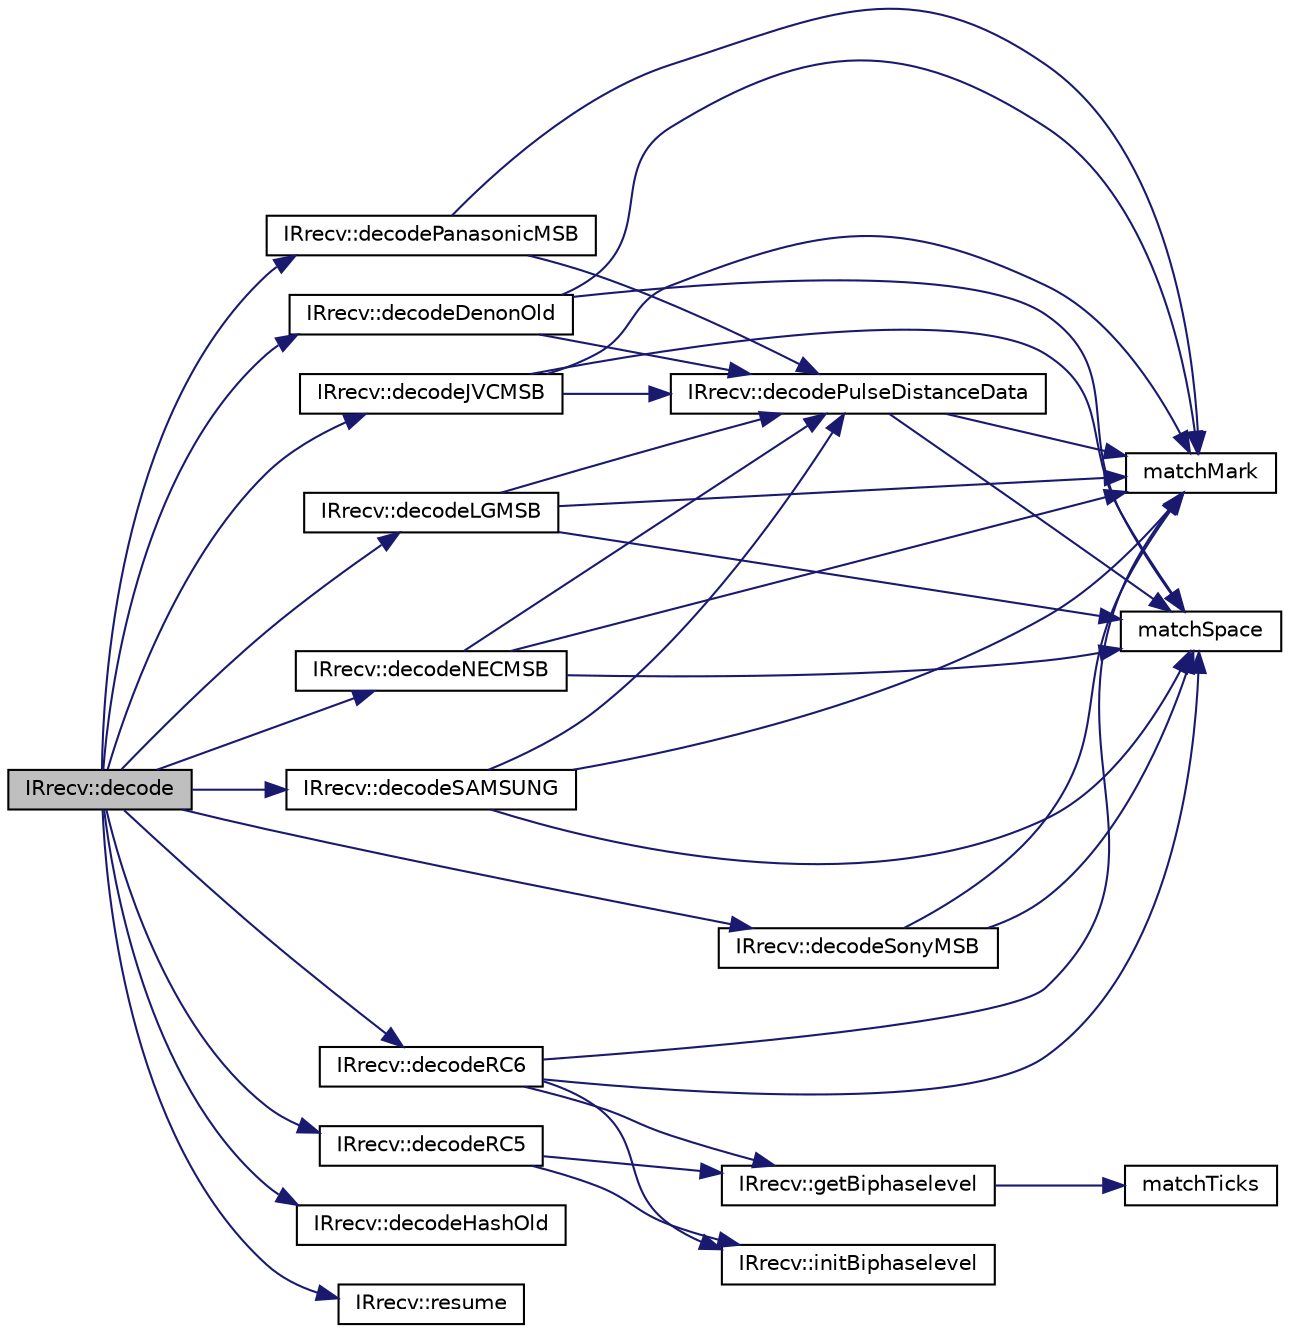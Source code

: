 digraph "IRrecv::decode"
{
 // LATEX_PDF_SIZE
  edge [fontname="Helvetica",fontsize="10",labelfontname="Helvetica",labelfontsize="10"];
  node [fontname="Helvetica",fontsize="10",shape=record];
  rankdir="LR";
  Node1 [label="IRrecv::decode",height=0.2,width=0.4,color="black", fillcolor="grey75", style="filled", fontcolor="black",tooltip=" "];
  Node1 -> Node2 [color="midnightblue",fontsize="10",style="solid",fontname="Helvetica"];
  Node2 [label="IRrecv::decodeDenonOld",height=0.2,width=0.4,color="black", fillcolor="white", style="filled",URL="$group___decoder.html#ga5d11ba281c103fe66e0912c46276c26e",tooltip=" "];
  Node2 -> Node3 [color="midnightblue",fontsize="10",style="solid",fontname="Helvetica"];
  Node3 [label="IRrecv::decodePulseDistanceData",height=0.2,width=0.4,color="black", fillcolor="white", style="filled",URL="$group___receiving.html#gaf8c9cdb5f7280043a552f22265bdb2d5",tooltip=" "];
  Node3 -> Node4 [color="midnightblue",fontsize="10",style="solid",fontname="Helvetica"];
  Node4 [label="matchMark",height=0.2,width=0.4,color="black", fillcolor="white", style="filled",URL="$group___receiving.html#ga4472564ea96b1ee10b51f594f60d7aeb",tooltip=" "];
  Node3 -> Node5 [color="midnightblue",fontsize="10",style="solid",fontname="Helvetica"];
  Node5 [label="matchSpace",height=0.2,width=0.4,color="black", fillcolor="white", style="filled",URL="$group___receiving.html#ga7902b620f6c01463b5b6e50ef604ac8b",tooltip=" "];
  Node2 -> Node4 [color="midnightblue",fontsize="10",style="solid",fontname="Helvetica"];
  Node2 -> Node5 [color="midnightblue",fontsize="10",style="solid",fontname="Helvetica"];
  Node1 -> Node6 [color="midnightblue",fontsize="10",style="solid",fontname="Helvetica"];
  Node6 [label="IRrecv::decodeHashOld",height=0.2,width=0.4,color="black", fillcolor="white", style="filled",URL="$class_i_rrecv.html#acc379370caac8ca6ab6f1fd1a4cc4359",tooltip=" "];
  Node1 -> Node7 [color="midnightblue",fontsize="10",style="solid",fontname="Helvetica"];
  Node7 [label="IRrecv::decodeJVCMSB",height=0.2,width=0.4,color="black", fillcolor="white", style="filled",URL="$group___decoder.html#gad7512fb183efc882f493ce5ab4c2bd10",tooltip=" "];
  Node7 -> Node3 [color="midnightblue",fontsize="10",style="solid",fontname="Helvetica"];
  Node7 -> Node4 [color="midnightblue",fontsize="10",style="solid",fontname="Helvetica"];
  Node7 -> Node5 [color="midnightblue",fontsize="10",style="solid",fontname="Helvetica"];
  Node1 -> Node8 [color="midnightblue",fontsize="10",style="solid",fontname="Helvetica"];
  Node8 [label="IRrecv::decodeLGMSB",height=0.2,width=0.4,color="black", fillcolor="white", style="filled",URL="$group___decoder.html#ga1db023ba20fabb7190751b66445cc872",tooltip=" "];
  Node8 -> Node3 [color="midnightblue",fontsize="10",style="solid",fontname="Helvetica"];
  Node8 -> Node4 [color="midnightblue",fontsize="10",style="solid",fontname="Helvetica"];
  Node8 -> Node5 [color="midnightblue",fontsize="10",style="solid",fontname="Helvetica"];
  Node1 -> Node9 [color="midnightblue",fontsize="10",style="solid",fontname="Helvetica"];
  Node9 [label="IRrecv::decodeNECMSB",height=0.2,width=0.4,color="black", fillcolor="white", style="filled",URL="$group___decoder.html#ga2b6633498c7e7b1ce64bb7f12a1ab4bd",tooltip=" "];
  Node9 -> Node3 [color="midnightblue",fontsize="10",style="solid",fontname="Helvetica"];
  Node9 -> Node4 [color="midnightblue",fontsize="10",style="solid",fontname="Helvetica"];
  Node9 -> Node5 [color="midnightblue",fontsize="10",style="solid",fontname="Helvetica"];
  Node1 -> Node10 [color="midnightblue",fontsize="10",style="solid",fontname="Helvetica"];
  Node10 [label="IRrecv::decodePanasonicMSB",height=0.2,width=0.4,color="black", fillcolor="white", style="filled",URL="$group___decoder.html#ga5b0375df7166d1b6b1886891768a9379",tooltip=" "];
  Node10 -> Node3 [color="midnightblue",fontsize="10",style="solid",fontname="Helvetica"];
  Node10 -> Node4 [color="midnightblue",fontsize="10",style="solid",fontname="Helvetica"];
  Node1 -> Node11 [color="midnightblue",fontsize="10",style="solid",fontname="Helvetica"];
  Node11 [label="IRrecv::decodeRC5",height=0.2,width=0.4,color="black", fillcolor="white", style="filled",URL="$group___decoder.html#ga5720b53e427e0346ecc248e55c57e2b9",tooltip=" "];
  Node11 -> Node12 [color="midnightblue",fontsize="10",style="solid",fontname="Helvetica"];
  Node12 [label="IRrecv::getBiphaselevel",height=0.2,width=0.4,color="black", fillcolor="white", style="filled",URL="$group___receiving.html#ga7d26f9254747368762e4d4c09dc22fb0",tooltip=" "];
  Node12 -> Node13 [color="midnightblue",fontsize="10",style="solid",fontname="Helvetica"];
  Node13 [label="matchTicks",height=0.2,width=0.4,color="black", fillcolor="white", style="filled",URL="$group___receiving.html#ga495b7f49ff71cde1289b118fac0f0674",tooltip=" "];
  Node11 -> Node14 [color="midnightblue",fontsize="10",style="solid",fontname="Helvetica"];
  Node14 [label="IRrecv::initBiphaselevel",height=0.2,width=0.4,color="black", fillcolor="white", style="filled",URL="$group___receiving.html#ga51376b9bd8d1d9ac5c694f6a8c8ecc98",tooltip=" "];
  Node1 -> Node15 [color="midnightblue",fontsize="10",style="solid",fontname="Helvetica"];
  Node15 [label="IRrecv::decodeRC6",height=0.2,width=0.4,color="black", fillcolor="white", style="filled",URL="$group___decoder.html#gad98448418d525479e74c1a38725b498f",tooltip=" "];
  Node15 -> Node12 [color="midnightblue",fontsize="10",style="solid",fontname="Helvetica"];
  Node15 -> Node14 [color="midnightblue",fontsize="10",style="solid",fontname="Helvetica"];
  Node15 -> Node4 [color="midnightblue",fontsize="10",style="solid",fontname="Helvetica"];
  Node15 -> Node5 [color="midnightblue",fontsize="10",style="solid",fontname="Helvetica"];
  Node1 -> Node16 [color="midnightblue",fontsize="10",style="solid",fontname="Helvetica"];
  Node16 [label="IRrecv::decodeSAMSUNG",height=0.2,width=0.4,color="black", fillcolor="white", style="filled",URL="$group___decoder.html#ga6bdd668914f10932bc87bc57c4059ccd",tooltip=" "];
  Node16 -> Node3 [color="midnightblue",fontsize="10",style="solid",fontname="Helvetica"];
  Node16 -> Node4 [color="midnightblue",fontsize="10",style="solid",fontname="Helvetica"];
  Node16 -> Node5 [color="midnightblue",fontsize="10",style="solid",fontname="Helvetica"];
  Node1 -> Node17 [color="midnightblue",fontsize="10",style="solid",fontname="Helvetica"];
  Node17 [label="IRrecv::decodeSonyMSB",height=0.2,width=0.4,color="black", fillcolor="white", style="filled",URL="$group___decoder.html#ga7ea1a0eb3b832974be8fd6c2cbde602f",tooltip=" "];
  Node17 -> Node4 [color="midnightblue",fontsize="10",style="solid",fontname="Helvetica"];
  Node17 -> Node5 [color="midnightblue",fontsize="10",style="solid",fontname="Helvetica"];
  Node1 -> Node18 [color="midnightblue",fontsize="10",style="solid",fontname="Helvetica"];
  Node18 [label="IRrecv::resume",height=0.2,width=0.4,color="black", fillcolor="white", style="filled",URL="$group___receiving.html#gaf40f1e16b1cc911e47ac3f0a9b3b1ec5",tooltip=" "];
}
